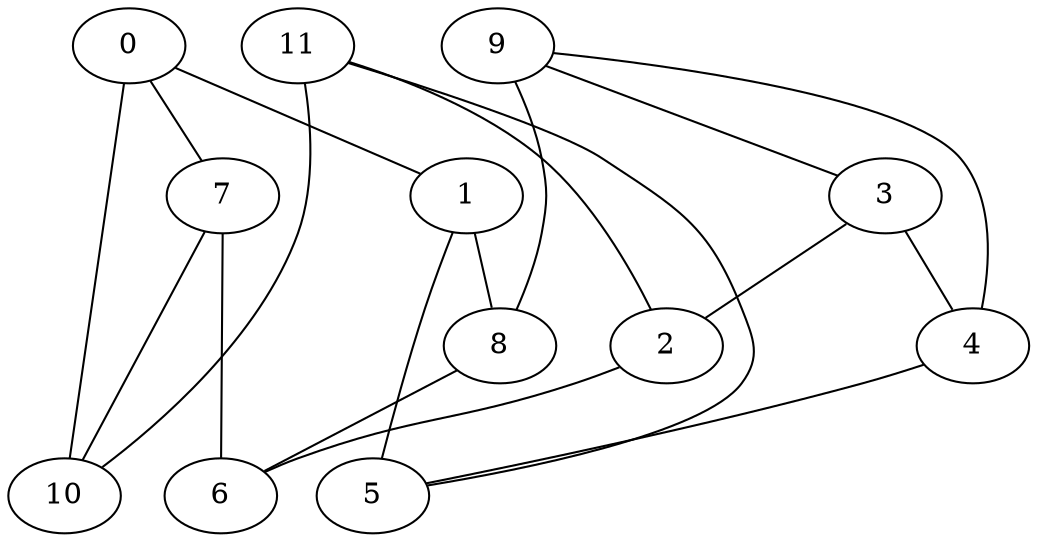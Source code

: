 strict graph {


	"7" [  weight=0 ];

	"7" -- "10" [  weight=0 ];

	"7" [  weight=0 ];

	"7" -- "6" [  weight=0 ];

	"9" [  weight=0 ];

	"9" -- "4" [  weight=0 ];

	"9" -- "3" [  weight=0 ];

	"9" -- "8" [  weight=0 ];

	"3" [  weight=0 ];

	"3" -- "4" [  weight=0 ];

	"3" -- "9" [  weight=0 ];

	"3" -- "2" [  weight=0 ];

	"1" [  weight=0 ];

	"1" -- "8" [  weight=0 ];

	"1" [  weight=0 ];

	"1" -- "5" [  weight=0 ];

	"11" [  weight=0 ];

	"11" -- "5" [  weight=0 ];

	"11" -- "10" [  weight=0 ];

	"11" -- "2" [  weight=0 ];

	"0" [  weight=0 ];

	"0" -- "10" [  weight=0 ];

	"0" -- "1" [  weight=0 ];

	"0" -- "7" [  weight=0 ];

	"2" [  weight=0 ];

	"2" -- "6" [  weight=0 ];

	"2" -- "3" [  weight=0 ];

	"2" -- "11" [  weight=0 ];

	"10" [  weight=0 ];

	"10" -- "11" [  weight=0 ];

	"10" [  weight=0 ];

	"10" -- "7" [  weight=0 ];

	"8" [  weight=0 ];

	"8" -- "1" [  weight=0 ];

	"8" -- "9" [  weight=0 ];

	"8" -- "6" [  weight=0 ];

	"4" [  weight=0 ];

	"4" -- "9" [  weight=0 ];

	"4" -- "5" [  weight=0 ];

	"4" -- "3" [  weight=0 ];

	"5" [  weight=0 ];

	"5" -- "4" [  weight=0 ];

	"5" -- "1" [  weight=0 ];

	"5" -- "11" [  weight=0 ];

	"6" [  weight=0 ];

	"6" -- "7" [  weight=0 ];

	"6" -- "8" [  weight=0 ];

	"6" -- "2" [  weight=0 ];

}
